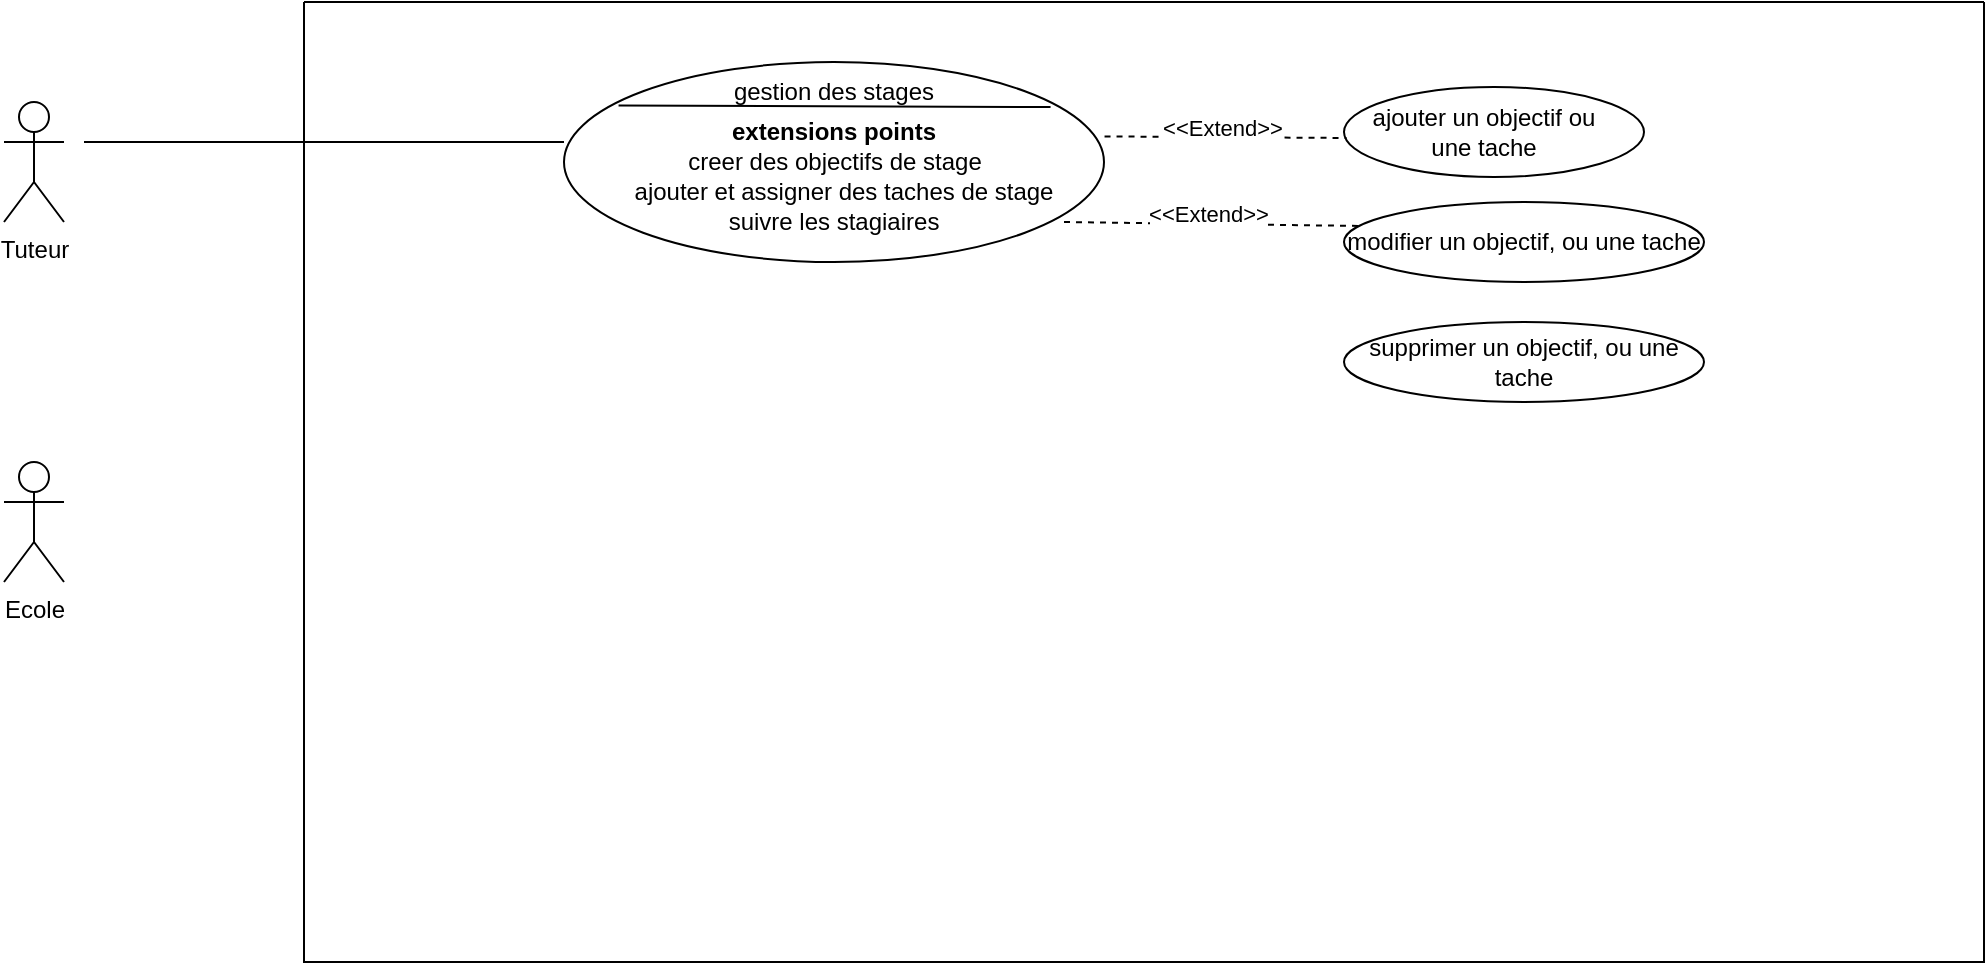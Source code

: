 <mxfile version="24.3.1" type="github">
  <diagram name="Page-1" id="tIOGqNSBbXkv8xK3KrCa">
    <mxGraphModel dx="1282" dy="535" grid="1" gridSize="10" guides="1" tooltips="1" connect="1" arrows="1" fold="1" page="1" pageScale="1" pageWidth="1654" pageHeight="2336" math="0" shadow="0">
      <root>
        <mxCell id="0" />
        <mxCell id="1" parent="0" />
        <mxCell id="j1WCuB2a1CNJicdkOU80-1" value="Tuteur" style="shape=umlActor;verticalLabelPosition=bottom;verticalAlign=top;html=1;outlineConnect=0;" vertex="1" parent="1">
          <mxGeometry x="250" y="100" width="30" height="60" as="geometry" />
        </mxCell>
        <mxCell id="j1WCuB2a1CNJicdkOU80-3" value="&#xa;" style="swimlane;startSize=0;" vertex="1" parent="1">
          <mxGeometry x="400" y="50" width="840" height="480" as="geometry" />
        </mxCell>
        <mxCell id="j1WCuB2a1CNJicdkOU80-5" value="" style="ellipse;whiteSpace=wrap;html=1;" vertex="1" parent="j1WCuB2a1CNJicdkOU80-3">
          <mxGeometry x="130" y="30" width="270" height="100" as="geometry" />
        </mxCell>
        <mxCell id="j1WCuB2a1CNJicdkOU80-7" value="" style="endArrow=none;html=1;rounded=0;entryX=0.901;entryY=0.225;entryDx=0;entryDy=0;entryPerimeter=0;exitX=0.101;exitY=0.218;exitDx=0;exitDy=0;exitPerimeter=0;" edge="1" parent="j1WCuB2a1CNJicdkOU80-3" source="j1WCuB2a1CNJicdkOU80-5" target="j1WCuB2a1CNJicdkOU80-5">
          <mxGeometry width="50" height="50" relative="1" as="geometry">
            <mxPoint x="140" y="50" as="sourcePoint" />
            <mxPoint x="390" y="60" as="targetPoint" />
          </mxGeometry>
        </mxCell>
        <mxCell id="j1WCuB2a1CNJicdkOU80-8" value="gestion des stages" style="text;html=1;align=center;verticalAlign=middle;whiteSpace=wrap;rounded=0;" vertex="1" parent="j1WCuB2a1CNJicdkOU80-3">
          <mxGeometry x="210" y="30" width="110" height="30" as="geometry" />
        </mxCell>
        <mxCell id="j1WCuB2a1CNJicdkOU80-9" value="&lt;b&gt;extensions points&lt;/b&gt;" style="text;html=1;align=center;verticalAlign=middle;whiteSpace=wrap;rounded=0;" vertex="1" parent="j1WCuB2a1CNJicdkOU80-3">
          <mxGeometry x="210" y="50" width="110" height="30" as="geometry" />
        </mxCell>
        <mxCell id="j1WCuB2a1CNJicdkOU80-12" value="creer des objectifs de stage" style="text;html=1;align=center;verticalAlign=middle;whiteSpace=wrap;rounded=0;" vertex="1" parent="j1WCuB2a1CNJicdkOU80-3">
          <mxGeometry x="173.75" y="65" width="182.5" height="30" as="geometry" />
        </mxCell>
        <mxCell id="j1WCuB2a1CNJicdkOU80-14" value="ajouter et assigner des taches de stage" style="text;html=1;align=center;verticalAlign=middle;whiteSpace=wrap;rounded=0;" vertex="1" parent="j1WCuB2a1CNJicdkOU80-3">
          <mxGeometry x="160" y="80" width="220" height="30" as="geometry" />
        </mxCell>
        <mxCell id="j1WCuB2a1CNJicdkOU80-15" value="suivre les stagiaires" style="text;html=1;align=center;verticalAlign=middle;whiteSpace=wrap;rounded=0;" vertex="1" parent="j1WCuB2a1CNJicdkOU80-3">
          <mxGeometry x="200" y="95" width="130" height="30" as="geometry" />
        </mxCell>
        <mxCell id="j1WCuB2a1CNJicdkOU80-22" value="" style="ellipse;whiteSpace=wrap;html=1;" vertex="1" parent="j1WCuB2a1CNJicdkOU80-3">
          <mxGeometry x="520" y="42.5" width="150" height="45" as="geometry" />
        </mxCell>
        <mxCell id="j1WCuB2a1CNJicdkOU80-23" value="ajouter un objectif ou une tache" style="text;html=1;align=center;verticalAlign=middle;whiteSpace=wrap;rounded=0;" vertex="1" parent="j1WCuB2a1CNJicdkOU80-3">
          <mxGeometry x="530" y="50" width="120" height="30" as="geometry" />
        </mxCell>
        <mxCell id="j1WCuB2a1CNJicdkOU80-25" value="modifier un objectif, ou une tache" style="ellipse;whiteSpace=wrap;html=1;" vertex="1" parent="j1WCuB2a1CNJicdkOU80-3">
          <mxGeometry x="520" y="100" width="180" height="40" as="geometry" />
        </mxCell>
        <mxCell id="j1WCuB2a1CNJicdkOU80-27" value="supprimer un objectif, ou une tache" style="ellipse;whiteSpace=wrap;html=1;" vertex="1" parent="j1WCuB2a1CNJicdkOU80-3">
          <mxGeometry x="520" y="160" width="180" height="40" as="geometry" />
        </mxCell>
        <mxCell id="j1WCuB2a1CNJicdkOU80-30" value="" style="endArrow=none;dashed=1;html=1;rounded=0;entryX=-0.073;entryY=0.6;entryDx=0;entryDy=0;entryPerimeter=0;exitX=1.001;exitY=0.372;exitDx=0;exitDy=0;exitPerimeter=0;" edge="1" parent="j1WCuB2a1CNJicdkOU80-3" source="j1WCuB2a1CNJicdkOU80-5" target="j1WCuB2a1CNJicdkOU80-23">
          <mxGeometry width="50" height="50" relative="1" as="geometry">
            <mxPoint x="200" y="290" as="sourcePoint" />
            <mxPoint x="250" y="240" as="targetPoint" />
          </mxGeometry>
        </mxCell>
        <mxCell id="j1WCuB2a1CNJicdkOU80-32" value="&amp;lt;&amp;lt;Extend&amp;gt;&amp;gt;" style="edgeLabel;html=1;align=center;verticalAlign=middle;resizable=0;points=[];" vertex="1" connectable="0" parent="j1WCuB2a1CNJicdkOU80-30">
          <mxGeometry x="-0.036" y="5" relative="1" as="geometry">
            <mxPoint as="offset" />
          </mxGeometry>
        </mxCell>
        <mxCell id="j1WCuB2a1CNJicdkOU80-33" value="" style="endArrow=none;dashed=1;html=1;rounded=0;entryX=0.051;entryY=0.3;entryDx=0;entryDy=0;entryPerimeter=0;exitX=1;exitY=1;exitDx=0;exitDy=0;" edge="1" parent="j1WCuB2a1CNJicdkOU80-3" source="j1WCuB2a1CNJicdkOU80-14" target="j1WCuB2a1CNJicdkOU80-25">
          <mxGeometry width="50" height="50" relative="1" as="geometry">
            <mxPoint x="410" y="77" as="sourcePoint" />
            <mxPoint x="531" y="78" as="targetPoint" />
          </mxGeometry>
        </mxCell>
        <mxCell id="j1WCuB2a1CNJicdkOU80-34" value="&amp;lt;&amp;lt;Extend&amp;gt;&amp;gt;" style="edgeLabel;html=1;align=center;verticalAlign=middle;resizable=0;points=[];" vertex="1" connectable="0" parent="j1WCuB2a1CNJicdkOU80-33">
          <mxGeometry x="-0.036" y="5" relative="1" as="geometry">
            <mxPoint as="offset" />
          </mxGeometry>
        </mxCell>
        <mxCell id="j1WCuB2a1CNJicdkOU80-16" value="Ecole" style="shape=umlActor;verticalLabelPosition=bottom;verticalAlign=top;html=1;outlineConnect=0;" vertex="1" parent="1">
          <mxGeometry x="250" y="280" width="30" height="60" as="geometry" />
        </mxCell>
        <mxCell id="j1WCuB2a1CNJicdkOU80-19" value="" style="endArrow=none;html=1;rounded=0;" edge="1" parent="1">
          <mxGeometry width="50" height="50" relative="1" as="geometry">
            <mxPoint x="290" y="120" as="sourcePoint" />
            <mxPoint x="530" y="120" as="targetPoint" />
          </mxGeometry>
        </mxCell>
      </root>
    </mxGraphModel>
  </diagram>
</mxfile>
